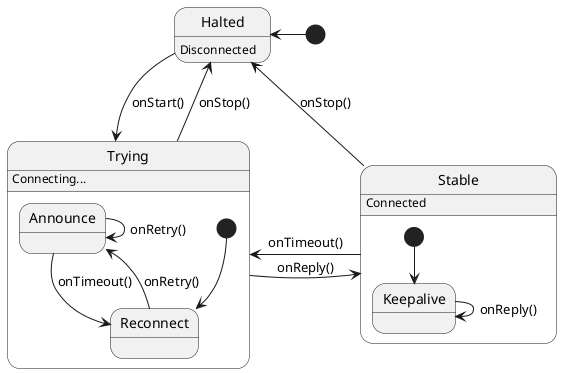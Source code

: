 @startuml

[*] -left-> Halted

Halted: Disconnected

Trying: Connecting...

Stable: Connected

Trying --> Halted: onStop()
Stable --> Halted: onStop()
Stable -right-> Trying: onTimeout()

Halted --> Trying: onStart()
Trying -right-> Stable: onReply()

state Trying {
[*] --> Reconnect
Reconnect --> Announce : onRetry()
Announce --> Announce: onRetry()
Announce -right-> Reconnect: onTimeout()
}

state Stable {
[*] --> Keepalive
Keepalive --> Keepalive : onReply()
}

@enduml
